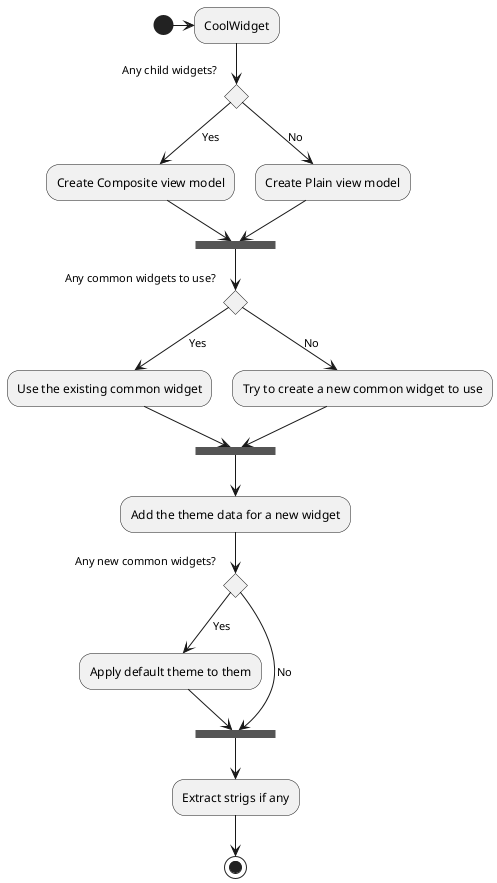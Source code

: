 @startuml create_widget_activity_diagram
(*) -> CoolWidget
if Any child widgets? then
--> [Yes] Create Composite view model
--> ===STEP1===
else
--> [No] Create Plain view model
--> ===STEP1===
endif
--> if Any common widgets to use? then
--> [Yes] Use the existing common widget
--> ===STEP2===
else
--> [No] Try to create a new common widget to use
--> ===STEP2===
endif
--> Add the theme data for a new widget
if Any new common widgets? then
--> [Yes] Apply default theme to them
--> ===STEP3===
else
--> [No] ===STEP3===
--> Extract strigs if any
--> (*)
endif
@enduml
